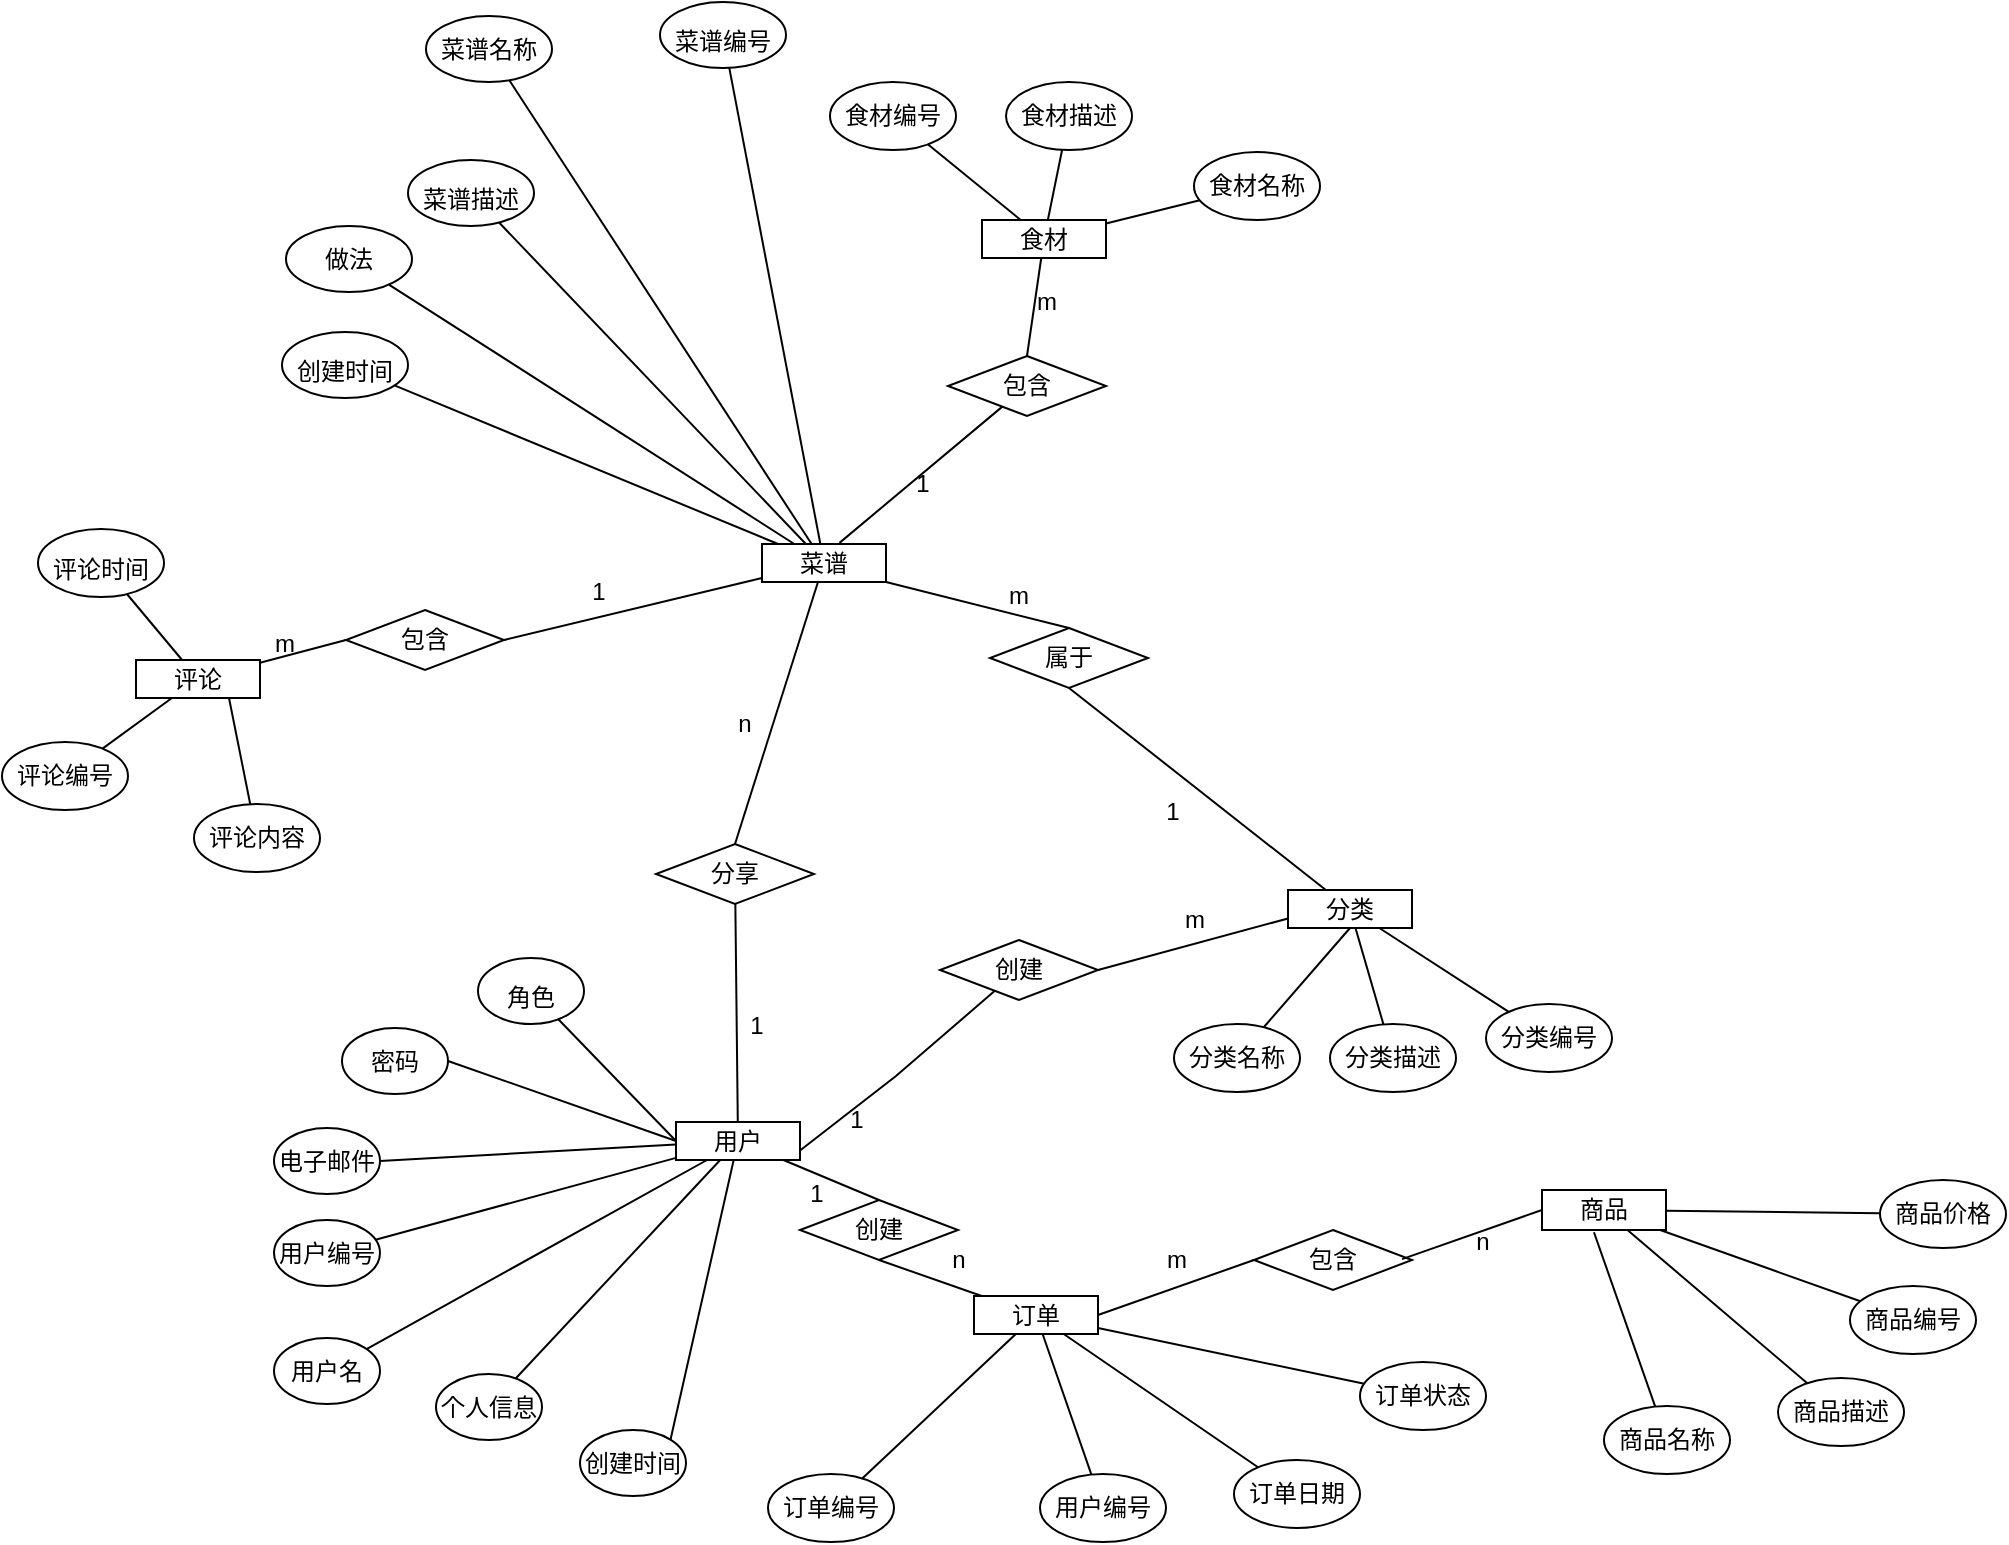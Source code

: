 <mxfile version="26.0.16">
  <diagram name="第 1 页" id="1HDWdItfqhj2lZLO5Fnb">
    <mxGraphModel dx="840" dy="418" grid="0" gridSize="10" guides="1" tooltips="1" connect="1" arrows="1" fold="1" page="1" pageScale="1" pageWidth="1100" pageHeight="850" math="0" shadow="0">
      <root>
        <mxCell id="0" />
        <mxCell id="1" parent="0" />
        <mxCell id="SQZiUt8u2_AjFRlVFgGF-1" value="食材" style="rounded=0;whiteSpace=wrap;html=1;" vertex="1" parent="1">
          <mxGeometry x="534" y="137" width="62" height="19" as="geometry" />
        </mxCell>
        <mxCell id="SQZiUt8u2_AjFRlVFgGF-2" value="创建时间" style="ellipse;whiteSpace=wrap;html=1;" vertex="1" parent="1">
          <mxGeometry x="333" y="742" width="53" height="33" as="geometry" />
        </mxCell>
        <mxCell id="SQZiUt8u2_AjFRlVFgGF-3" value="个人信息" style="ellipse;whiteSpace=wrap;html=1;" vertex="1" parent="1">
          <mxGeometry x="261" y="714" width="53" height="33" as="geometry" />
        </mxCell>
        <mxCell id="SQZiUt8u2_AjFRlVFgGF-4" value="&lt;table&gt;&lt;tbody&gt;&lt;tr&gt;&lt;td&gt;&lt;/td&gt;&lt;/tr&gt;&lt;/tbody&gt;&lt;/table&gt;&lt;table&gt;&lt;tbody&gt;&lt;tr&gt;&lt;td&gt;角色&lt;/td&gt;&lt;/tr&gt;&lt;/tbody&gt;&lt;/table&gt;" style="ellipse;whiteSpace=wrap;html=1;" vertex="1" parent="1">
          <mxGeometry x="282" y="506" width="53" height="33" as="geometry" />
        </mxCell>
        <mxCell id="SQZiUt8u2_AjFRlVFgGF-5" value="密码" style="ellipse;whiteSpace=wrap;html=1;" vertex="1" parent="1">
          <mxGeometry x="214" y="541" width="53" height="33" as="geometry" />
        </mxCell>
        <mxCell id="SQZiUt8u2_AjFRlVFgGF-6" value="电子邮件" style="ellipse;whiteSpace=wrap;html=1;" vertex="1" parent="1">
          <mxGeometry x="180" y="591" width="53" height="33" as="geometry" />
        </mxCell>
        <mxCell id="SQZiUt8u2_AjFRlVFgGF-7" value="用户编号" style="ellipse;whiteSpace=wrap;html=1;" vertex="1" parent="1">
          <mxGeometry x="180" y="637" width="53" height="33" as="geometry" />
        </mxCell>
        <mxCell id="SQZiUt8u2_AjFRlVFgGF-8" value="用户名" style="ellipse;whiteSpace=wrap;html=1;" vertex="1" parent="1">
          <mxGeometry x="180" y="696" width="53" height="33" as="geometry" />
        </mxCell>
        <mxCell id="SQZiUt8u2_AjFRlVFgGF-10" value="用户" style="rounded=0;whiteSpace=wrap;html=1;" vertex="1" parent="1">
          <mxGeometry x="381" y="588" width="62" height="19" as="geometry" />
        </mxCell>
        <mxCell id="SQZiUt8u2_AjFRlVFgGF-11" value="分类" style="rounded=0;whiteSpace=wrap;html=1;" vertex="1" parent="1">
          <mxGeometry x="687" y="472" width="62" height="19" as="geometry" />
        </mxCell>
        <mxCell id="SQZiUt8u2_AjFRlVFgGF-12" value="菜谱" style="rounded=0;whiteSpace=wrap;html=1;" vertex="1" parent="1">
          <mxGeometry x="424" y="299" width="62" height="19" as="geometry" />
        </mxCell>
        <mxCell id="SQZiUt8u2_AjFRlVFgGF-14" value="菜谱名称" style="ellipse;whiteSpace=wrap;html=1;" vertex="1" parent="1">
          <mxGeometry x="256" y="35" width="63" height="33" as="geometry" />
        </mxCell>
        <mxCell id="SQZiUt8u2_AjFRlVFgGF-15" value="&lt;table&gt;&lt;tbody&gt;&lt;tr&gt;&lt;td&gt;&lt;/td&gt;&lt;/tr&gt;&lt;/tbody&gt;&lt;/table&gt;&lt;table&gt;&lt;tbody&gt;&lt;tr&gt;&lt;td&gt;菜谱编号&lt;/td&gt;&lt;/tr&gt;&lt;/tbody&gt;&lt;/table&gt;" style="ellipse;whiteSpace=wrap;html=1;" vertex="1" parent="1">
          <mxGeometry x="373" y="28" width="63" height="33" as="geometry" />
        </mxCell>
        <mxCell id="SQZiUt8u2_AjFRlVFgGF-16" value="&lt;table&gt;&lt;tbody&gt;&lt;tr&gt;&lt;td&gt;&lt;/td&gt;&lt;/tr&gt;&lt;/tbody&gt;&lt;/table&gt;&lt;table&gt;&lt;tbody&gt;&lt;tr&gt;&lt;td&gt;菜谱描述&lt;/td&gt;&lt;/tr&gt;&lt;/tbody&gt;&lt;/table&gt;" style="ellipse;whiteSpace=wrap;html=1;" vertex="1" parent="1">
          <mxGeometry x="247" y="107" width="63" height="33" as="geometry" />
        </mxCell>
        <mxCell id="SQZiUt8u2_AjFRlVFgGF-17" value="做法" style="ellipse;whiteSpace=wrap;html=1;" vertex="1" parent="1">
          <mxGeometry x="186" y="140" width="63" height="33" as="geometry" />
        </mxCell>
        <mxCell id="SQZiUt8u2_AjFRlVFgGF-18" value="&lt;table&gt;&lt;tbody&gt;&lt;tr&gt;&lt;td&gt;&lt;/td&gt;&lt;/tr&gt;&lt;/tbody&gt;&lt;/table&gt;&lt;table&gt;&lt;tbody&gt;&lt;tr&gt;&lt;td&gt;创建时间&lt;/td&gt;&lt;/tr&gt;&lt;/tbody&gt;&lt;/table&gt;" style="ellipse;whiteSpace=wrap;html=1;" vertex="1" parent="1">
          <mxGeometry x="184" y="193" width="63" height="33" as="geometry" />
        </mxCell>
        <mxCell id="SQZiUt8u2_AjFRlVFgGF-19" value="食材编号" style="ellipse;whiteSpace=wrap;html=1;" vertex="1" parent="1">
          <mxGeometry x="458" y="68" width="63" height="34" as="geometry" />
        </mxCell>
        <mxCell id="SQZiUt8u2_AjFRlVFgGF-20" value="评论编号" style="ellipse;whiteSpace=wrap;html=1;" vertex="1" parent="1">
          <mxGeometry x="44" y="398" width="63" height="34" as="geometry" />
        </mxCell>
        <mxCell id="SQZiUt8u2_AjFRlVFgGF-21" value="食材描述" style="ellipse;whiteSpace=wrap;html=1;" vertex="1" parent="1">
          <mxGeometry x="546" y="68" width="63" height="34" as="geometry" />
        </mxCell>
        <mxCell id="SQZiUt8u2_AjFRlVFgGF-22" value="食材名称" style="ellipse;whiteSpace=wrap;html=1;" vertex="1" parent="1">
          <mxGeometry x="640" y="103" width="63" height="34" as="geometry" />
        </mxCell>
        <mxCell id="SQZiUt8u2_AjFRlVFgGF-24" value="订单编号" style="ellipse;whiteSpace=wrap;html=1;" vertex="1" parent="1">
          <mxGeometry x="427" y="764" width="63" height="34" as="geometry" />
        </mxCell>
        <mxCell id="SQZiUt8u2_AjFRlVFgGF-25" value="分类编号" style="ellipse;whiteSpace=wrap;html=1;" vertex="1" parent="1">
          <mxGeometry x="786" y="529" width="63" height="34" as="geometry" />
        </mxCell>
        <mxCell id="SQZiUt8u2_AjFRlVFgGF-26" value="分类描述" style="ellipse;whiteSpace=wrap;html=1;" vertex="1" parent="1">
          <mxGeometry x="708" y="539" width="63" height="34" as="geometry" />
        </mxCell>
        <mxCell id="SQZiUt8u2_AjFRlVFgGF-27" value="分类名称" style="ellipse;whiteSpace=wrap;html=1;" vertex="1" parent="1">
          <mxGeometry x="630" y="539" width="63" height="34" as="geometry" />
        </mxCell>
        <mxCell id="SQZiUt8u2_AjFRlVFgGF-28" value="评论" style="rounded=0;whiteSpace=wrap;html=1;" vertex="1" parent="1">
          <mxGeometry x="111" y="357" width="62" height="19" as="geometry" />
        </mxCell>
        <mxCell id="SQZiUt8u2_AjFRlVFgGF-29" value="用户编号" style="ellipse;whiteSpace=wrap;html=1;" vertex="1" parent="1">
          <mxGeometry x="563" y="764" width="63" height="34" as="geometry" />
        </mxCell>
        <mxCell id="SQZiUt8u2_AjFRlVFgGF-30" value="订单日期" style="ellipse;whiteSpace=wrap;html=1;" vertex="1" parent="1">
          <mxGeometry x="660" y="757" width="63" height="34" as="geometry" />
        </mxCell>
        <mxCell id="SQZiUt8u2_AjFRlVFgGF-31" value="订单状态" style="ellipse;whiteSpace=wrap;html=1;" vertex="1" parent="1">
          <mxGeometry x="723" y="708" width="63" height="34" as="geometry" />
        </mxCell>
        <mxCell id="SQZiUt8u2_AjFRlVFgGF-32" value="&lt;table&gt;&lt;tbody&gt;&lt;tr&gt;&lt;td&gt;&lt;/td&gt;&lt;/tr&gt;&lt;/tbody&gt;&lt;/table&gt;&lt;table&gt;&lt;tbody&gt;&lt;tr&gt;&lt;td&gt;评论时间&lt;/td&gt;&lt;/tr&gt;&lt;/tbody&gt;&lt;/table&gt;" style="ellipse;whiteSpace=wrap;html=1;" vertex="1" parent="1">
          <mxGeometry x="62" y="291.5" width="63" height="34" as="geometry" />
        </mxCell>
        <mxCell id="SQZiUt8u2_AjFRlVFgGF-33" value="评论内容" style="ellipse;whiteSpace=wrap;html=1;" vertex="1" parent="1">
          <mxGeometry x="140" y="429" width="63" height="34" as="geometry" />
        </mxCell>
        <mxCell id="SQZiUt8u2_AjFRlVFgGF-36" value="订单" style="rounded=0;whiteSpace=wrap;html=1;" vertex="1" parent="1">
          <mxGeometry x="530" y="675" width="62" height="19" as="geometry" />
        </mxCell>
        <mxCell id="SQZiUt8u2_AjFRlVFgGF-37" value="商品" style="rounded=0;whiteSpace=wrap;html=1;" vertex="1" parent="1">
          <mxGeometry x="814" y="622" width="62" height="20" as="geometry" />
        </mxCell>
        <mxCell id="SQZiUt8u2_AjFRlVFgGF-38" value="商品价格" style="ellipse;whiteSpace=wrap;html=1;" vertex="1" parent="1">
          <mxGeometry x="983" y="617" width="63" height="34" as="geometry" />
        </mxCell>
        <mxCell id="SQZiUt8u2_AjFRlVFgGF-39" value="商品描述" style="ellipse;whiteSpace=wrap;html=1;" vertex="1" parent="1">
          <mxGeometry x="932" y="716" width="63" height="34" as="geometry" />
        </mxCell>
        <mxCell id="SQZiUt8u2_AjFRlVFgGF-40" value="商品编号" style="ellipse;whiteSpace=wrap;html=1;" vertex="1" parent="1">
          <mxGeometry x="968" y="670" width="63" height="34" as="geometry" />
        </mxCell>
        <mxCell id="SQZiUt8u2_AjFRlVFgGF-41" value="商品名称" style="ellipse;whiteSpace=wrap;html=1;" vertex="1" parent="1">
          <mxGeometry x="845" y="730" width="63" height="34" as="geometry" />
        </mxCell>
        <mxCell id="SQZiUt8u2_AjFRlVFgGF-43" value="" style="endArrow=none;html=1;rounded=0;entryX=0;entryY=0.5;entryDx=0;entryDy=0;" edge="1" parent="1" source="SQZiUt8u2_AjFRlVFgGF-4" target="SQZiUt8u2_AjFRlVFgGF-10">
          <mxGeometry width="50" height="50" relative="1" as="geometry">
            <mxPoint x="406" y="627" as="sourcePoint" />
            <mxPoint x="456" y="577" as="targetPoint" />
          </mxGeometry>
        </mxCell>
        <mxCell id="SQZiUt8u2_AjFRlVFgGF-44" value="" style="endArrow=none;html=1;rounded=0;exitX=1;exitY=0.5;exitDx=0;exitDy=0;entryX=0;entryY=0.5;entryDx=0;entryDy=0;" edge="1" parent="1" source="SQZiUt8u2_AjFRlVFgGF-5" target="SQZiUt8u2_AjFRlVFgGF-10">
          <mxGeometry width="50" height="50" relative="1" as="geometry">
            <mxPoint x="416" y="664" as="sourcePoint" />
            <mxPoint x="346" y="603" as="targetPoint" />
          </mxGeometry>
        </mxCell>
        <mxCell id="SQZiUt8u2_AjFRlVFgGF-46" value="" style="endArrow=none;html=1;rounded=0;exitX=1;exitY=0.5;exitDx=0;exitDy=0;" edge="1" parent="1" source="SQZiUt8u2_AjFRlVFgGF-6" target="SQZiUt8u2_AjFRlVFgGF-10">
          <mxGeometry width="50" height="50" relative="1" as="geometry">
            <mxPoint x="243" y="582" as="sourcePoint" />
            <mxPoint x="392" y="603" as="targetPoint" />
          </mxGeometry>
        </mxCell>
        <mxCell id="SQZiUt8u2_AjFRlVFgGF-47" value="" style="endArrow=none;html=1;rounded=0;" edge="1" parent="1" source="SQZiUt8u2_AjFRlVFgGF-7" target="SQZiUt8u2_AjFRlVFgGF-10">
          <mxGeometry width="50" height="50" relative="1" as="geometry">
            <mxPoint x="243" y="618" as="sourcePoint" />
            <mxPoint x="391" y="609" as="targetPoint" />
          </mxGeometry>
        </mxCell>
        <mxCell id="SQZiUt8u2_AjFRlVFgGF-48" value="" style="endArrow=none;html=1;rounded=0;entryX=0.25;entryY=1;entryDx=0;entryDy=0;" edge="1" parent="1" source="SQZiUt8u2_AjFRlVFgGF-8" target="SQZiUt8u2_AjFRlVFgGF-10">
          <mxGeometry width="50" height="50" relative="1" as="geometry">
            <mxPoint x="241" y="657" as="sourcePoint" />
            <mxPoint x="391" y="616" as="targetPoint" />
          </mxGeometry>
        </mxCell>
        <mxCell id="SQZiUt8u2_AjFRlVFgGF-49" value="" style="endArrow=none;html=1;rounded=0;" edge="1" parent="1" source="SQZiUt8u2_AjFRlVFgGF-3" target="SQZiUt8u2_AjFRlVFgGF-10">
          <mxGeometry width="50" height="50" relative="1" as="geometry">
            <mxPoint x="236" y="712" as="sourcePoint" />
            <mxPoint x="407" y="617" as="targetPoint" />
          </mxGeometry>
        </mxCell>
        <mxCell id="SQZiUt8u2_AjFRlVFgGF-50" value="" style="endArrow=none;html=1;rounded=0;" edge="1" parent="1" source="SQZiUt8u2_AjFRlVFgGF-18" target="SQZiUt8u2_AjFRlVFgGF-12">
          <mxGeometry width="50" height="50" relative="1" as="geometry">
            <mxPoint x="126" y="414" as="sourcePoint" />
            <mxPoint x="297" y="319" as="targetPoint" />
          </mxGeometry>
        </mxCell>
        <mxCell id="SQZiUt8u2_AjFRlVFgGF-51" value="" style="endArrow=none;html=1;rounded=0;exitX=1;exitY=0;exitDx=0;exitDy=0;" edge="1" parent="1" source="SQZiUt8u2_AjFRlVFgGF-2" target="SQZiUt8u2_AjFRlVFgGF-10">
          <mxGeometry width="50" height="50" relative="1" as="geometry">
            <mxPoint x="256" y="732" as="sourcePoint" />
            <mxPoint x="427" y="637" as="targetPoint" />
          </mxGeometry>
        </mxCell>
        <mxCell id="SQZiUt8u2_AjFRlVFgGF-52" value="" style="endArrow=none;html=1;rounded=0;" edge="1" parent="1" source="SQZiUt8u2_AjFRlVFgGF-1" target="SQZiUt8u2_AjFRlVFgGF-21">
          <mxGeometry width="50" height="50" relative="1" as="geometry">
            <mxPoint x="339" y="160" as="sourcePoint" />
            <mxPoint x="510" y="65" as="targetPoint" />
          </mxGeometry>
        </mxCell>
        <mxCell id="SQZiUt8u2_AjFRlVFgGF-53" value="" style="endArrow=none;html=1;rounded=0;" edge="1" parent="1" source="SQZiUt8u2_AjFRlVFgGF-1" target="SQZiUt8u2_AjFRlVFgGF-22">
          <mxGeometry width="50" height="50" relative="1" as="geometry">
            <mxPoint x="349" y="170" as="sourcePoint" />
            <mxPoint x="520" y="75" as="targetPoint" />
          </mxGeometry>
        </mxCell>
        <mxCell id="SQZiUt8u2_AjFRlVFgGF-54" value="" style="endArrow=none;html=1;rounded=0;" edge="1" parent="1" source="SQZiUt8u2_AjFRlVFgGF-1" target="SQZiUt8u2_AjFRlVFgGF-19">
          <mxGeometry width="50" height="50" relative="1" as="geometry">
            <mxPoint x="359" y="180" as="sourcePoint" />
            <mxPoint x="530" y="85" as="targetPoint" />
          </mxGeometry>
        </mxCell>
        <mxCell id="SQZiUt8u2_AjFRlVFgGF-55" value="" style="endArrow=none;html=1;rounded=0;" edge="1" parent="1" source="SQZiUt8u2_AjFRlVFgGF-17" target="SQZiUt8u2_AjFRlVFgGF-12">
          <mxGeometry width="50" height="50" relative="1" as="geometry">
            <mxPoint x="179" y="338" as="sourcePoint" />
            <mxPoint x="311" y="240" as="targetPoint" />
          </mxGeometry>
        </mxCell>
        <mxCell id="SQZiUt8u2_AjFRlVFgGF-56" value="" style="endArrow=none;html=1;rounded=0;" edge="1" parent="1" source="SQZiUt8u2_AjFRlVFgGF-16" target="SQZiUt8u2_AjFRlVFgGF-12">
          <mxGeometry width="50" height="50" relative="1" as="geometry">
            <mxPoint x="148" y="418" as="sourcePoint" />
            <mxPoint x="280" y="320" as="targetPoint" />
          </mxGeometry>
        </mxCell>
        <mxCell id="SQZiUt8u2_AjFRlVFgGF-57" value="" style="endArrow=none;html=1;rounded=0;" edge="1" parent="1" source="SQZiUt8u2_AjFRlVFgGF-14" target="SQZiUt8u2_AjFRlVFgGF-12">
          <mxGeometry width="50" height="50" relative="1" as="geometry">
            <mxPoint x="158" y="428" as="sourcePoint" />
            <mxPoint x="290" y="330" as="targetPoint" />
          </mxGeometry>
        </mxCell>
        <mxCell id="SQZiUt8u2_AjFRlVFgGF-58" value="" style="endArrow=none;html=1;rounded=0;" edge="1" parent="1" source="SQZiUt8u2_AjFRlVFgGF-12" target="SQZiUt8u2_AjFRlVFgGF-15">
          <mxGeometry width="50" height="50" relative="1" as="geometry">
            <mxPoint x="168" y="438" as="sourcePoint" />
            <mxPoint x="300" y="340" as="targetPoint" />
          </mxGeometry>
        </mxCell>
        <mxCell id="SQZiUt8u2_AjFRlVFgGF-60" value="分享" style="rhombus;whiteSpace=wrap;html=1;" vertex="1" parent="1">
          <mxGeometry x="371" y="449" width="79" height="30" as="geometry" />
        </mxCell>
        <mxCell id="SQZiUt8u2_AjFRlVFgGF-61" value="" style="endArrow=none;html=1;rounded=0;exitX=0.5;exitY=0;exitDx=0;exitDy=0;" edge="1" parent="1" source="SQZiUt8u2_AjFRlVFgGF-60" target="SQZiUt8u2_AjFRlVFgGF-12">
          <mxGeometry width="50" height="50" relative="1" as="geometry">
            <mxPoint x="501" y="549" as="sourcePoint" />
            <mxPoint x="551" y="499" as="targetPoint" />
          </mxGeometry>
        </mxCell>
        <mxCell id="SQZiUt8u2_AjFRlVFgGF-62" value="" style="endArrow=none;html=1;rounded=0;" edge="1" parent="1" source="SQZiUt8u2_AjFRlVFgGF-10" target="SQZiUt8u2_AjFRlVFgGF-60">
          <mxGeometry width="50" height="50" relative="1" as="geometry">
            <mxPoint x="421" y="581" as="sourcePoint" />
            <mxPoint x="412" y="475" as="targetPoint" />
          </mxGeometry>
        </mxCell>
        <mxCell id="SQZiUt8u2_AjFRlVFgGF-63" value="1" style="text;html=1;align=center;verticalAlign=middle;resizable=0;points=[];autosize=1;strokeColor=none;fillColor=none;" vertex="1" parent="1">
          <mxGeometry x="408" y="527" width="25" height="26" as="geometry" />
        </mxCell>
        <mxCell id="SQZiUt8u2_AjFRlVFgGF-64" value="n" style="text;html=1;align=center;verticalAlign=middle;resizable=0;points=[];autosize=1;strokeColor=none;fillColor=none;" vertex="1" parent="1">
          <mxGeometry x="402" y="376" width="25" height="26" as="geometry" />
        </mxCell>
        <mxCell id="SQZiUt8u2_AjFRlVFgGF-65" value="包含" style="rhombus;whiteSpace=wrap;html=1;" vertex="1" parent="1">
          <mxGeometry x="517" y="205" width="79" height="30" as="geometry" />
        </mxCell>
        <mxCell id="SQZiUt8u2_AjFRlVFgGF-66" value="" style="endArrow=none;html=1;rounded=0;exitX=0.625;exitY=-0.03;exitDx=0;exitDy=0;exitPerimeter=0;" edge="1" parent="1" source="SQZiUt8u2_AjFRlVFgGF-12" target="SQZiUt8u2_AjFRlVFgGF-65">
          <mxGeometry width="50" height="50" relative="1" as="geometry">
            <mxPoint x="453" y="216" as="sourcePoint" />
            <mxPoint x="503" y="166" as="targetPoint" />
          </mxGeometry>
        </mxCell>
        <mxCell id="SQZiUt8u2_AjFRlVFgGF-67" value="1" style="text;html=1;align=center;verticalAlign=middle;resizable=0;points=[];autosize=1;strokeColor=none;fillColor=none;" vertex="1" parent="1">
          <mxGeometry x="491" y="256" width="25" height="26" as="geometry" />
        </mxCell>
        <mxCell id="SQZiUt8u2_AjFRlVFgGF-68" value="" style="endArrow=none;html=1;rounded=0;exitX=0.5;exitY=0;exitDx=0;exitDy=0;" edge="1" parent="1" source="SQZiUt8u2_AjFRlVFgGF-65" target="SQZiUt8u2_AjFRlVFgGF-1">
          <mxGeometry width="50" height="50" relative="1" as="geometry">
            <mxPoint x="720" y="237" as="sourcePoint" />
            <mxPoint x="770" y="187" as="targetPoint" />
          </mxGeometry>
        </mxCell>
        <mxCell id="SQZiUt8u2_AjFRlVFgGF-69" value="m" style="text;html=1;align=center;verticalAlign=middle;resizable=0;points=[];autosize=1;strokeColor=none;fillColor=none;" vertex="1" parent="1">
          <mxGeometry x="552" y="165" width="28" height="26" as="geometry" />
        </mxCell>
        <mxCell id="SQZiUt8u2_AjFRlVFgGF-70" value="创建" style="rhombus;whiteSpace=wrap;html=1;" vertex="1" parent="1">
          <mxGeometry x="513" y="497" width="79" height="30" as="geometry" />
        </mxCell>
        <mxCell id="SQZiUt8u2_AjFRlVFgGF-71" value="1" style="text;html=1;align=center;verticalAlign=middle;resizable=0;points=[];autosize=1;strokeColor=none;fillColor=none;" vertex="1" parent="1">
          <mxGeometry x="458" y="574" width="25" height="26" as="geometry" />
        </mxCell>
        <mxCell id="SQZiUt8u2_AjFRlVFgGF-72" value="" style="endArrow=none;html=1;rounded=0;exitX=1;exitY=0.75;exitDx=0;exitDy=0;" edge="1" parent="1" source="SQZiUt8u2_AjFRlVFgGF-10" target="SQZiUt8u2_AjFRlVFgGF-70">
          <mxGeometry width="50" height="50" relative="1" as="geometry">
            <mxPoint x="422" y="598" as="sourcePoint" />
            <mxPoint x="421" y="489" as="targetPoint" />
            <Array as="points">
              <mxPoint x="491" y="565" />
            </Array>
          </mxGeometry>
        </mxCell>
        <mxCell id="SQZiUt8u2_AjFRlVFgGF-73" value="" style="endArrow=none;html=1;rounded=0;entryX=0;entryY=0.75;entryDx=0;entryDy=0;exitX=1;exitY=0.5;exitDx=0;exitDy=0;" edge="1" parent="1" source="SQZiUt8u2_AjFRlVFgGF-70" target="SQZiUt8u2_AjFRlVFgGF-11">
          <mxGeometry width="50" height="50" relative="1" as="geometry">
            <mxPoint x="498" y="484" as="sourcePoint" />
            <mxPoint x="554" y="485" as="targetPoint" />
          </mxGeometry>
        </mxCell>
        <mxCell id="SQZiUt8u2_AjFRlVFgGF-74" value="m" style="text;html=1;align=center;verticalAlign=middle;resizable=0;points=[];autosize=1;strokeColor=none;fillColor=none;" vertex="1" parent="1">
          <mxGeometry x="626" y="474" width="28" height="26" as="geometry" />
        </mxCell>
        <mxCell id="SQZiUt8u2_AjFRlVFgGF-75" value="" style="endArrow=none;html=1;rounded=0;entryX=0.5;entryY=1;entryDx=0;entryDy=0;" edge="1" parent="1" source="SQZiUt8u2_AjFRlVFgGF-27" target="SQZiUt8u2_AjFRlVFgGF-11">
          <mxGeometry width="50" height="50" relative="1" as="geometry">
            <mxPoint x="850" y="366" as="sourcePoint" />
            <mxPoint x="900" y="316" as="targetPoint" />
          </mxGeometry>
        </mxCell>
        <mxCell id="SQZiUt8u2_AjFRlVFgGF-76" value="" style="endArrow=none;html=1;rounded=0;" edge="1" parent="1" source="SQZiUt8u2_AjFRlVFgGF-26" target="SQZiUt8u2_AjFRlVFgGF-11">
          <mxGeometry width="50" height="50" relative="1" as="geometry">
            <mxPoint x="685" y="551" as="sourcePoint" />
            <mxPoint x="728" y="501" as="targetPoint" />
          </mxGeometry>
        </mxCell>
        <mxCell id="SQZiUt8u2_AjFRlVFgGF-77" value="" style="endArrow=none;html=1;rounded=0;" edge="1" parent="1" source="SQZiUt8u2_AjFRlVFgGF-25" target="SQZiUt8u2_AjFRlVFgGF-11">
          <mxGeometry width="50" height="50" relative="1" as="geometry">
            <mxPoint x="695" y="561" as="sourcePoint" />
            <mxPoint x="738" y="511" as="targetPoint" />
          </mxGeometry>
        </mxCell>
        <mxCell id="SQZiUt8u2_AjFRlVFgGF-78" value="属于" style="rhombus;whiteSpace=wrap;html=1;" vertex="1" parent="1">
          <mxGeometry x="538" y="341" width="79" height="30" as="geometry" />
        </mxCell>
        <mxCell id="SQZiUt8u2_AjFRlVFgGF-80" value="" style="endArrow=none;html=1;rounded=0;exitX=0.5;exitY=1;exitDx=0;exitDy=0;" edge="1" parent="1" source="SQZiUt8u2_AjFRlVFgGF-78" target="SQZiUt8u2_AjFRlVFgGF-11">
          <mxGeometry width="50" height="50" relative="1" as="geometry">
            <mxPoint x="700" y="293" as="sourcePoint" />
            <mxPoint x="750" y="243" as="targetPoint" />
          </mxGeometry>
        </mxCell>
        <mxCell id="SQZiUt8u2_AjFRlVFgGF-81" value="" style="endArrow=none;html=1;rounded=0;exitX=0.5;exitY=0;exitDx=0;exitDy=0;entryX=1;entryY=1;entryDx=0;entryDy=0;" edge="1" parent="1" source="SQZiUt8u2_AjFRlVFgGF-78" target="SQZiUt8u2_AjFRlVFgGF-12">
          <mxGeometry width="50" height="50" relative="1" as="geometry">
            <mxPoint x="526" y="382" as="sourcePoint" />
            <mxPoint x="576" y="332" as="targetPoint" />
          </mxGeometry>
        </mxCell>
        <mxCell id="SQZiUt8u2_AjFRlVFgGF-82" value="m" style="text;html=1;align=center;verticalAlign=middle;resizable=0;points=[];autosize=1;strokeColor=none;fillColor=none;" vertex="1" parent="1">
          <mxGeometry x="538" y="312" width="28" height="26" as="geometry" />
        </mxCell>
        <mxCell id="SQZiUt8u2_AjFRlVFgGF-83" value="1" style="text;html=1;align=center;verticalAlign=middle;resizable=0;points=[];autosize=1;strokeColor=none;fillColor=none;" vertex="1" parent="1">
          <mxGeometry x="616" y="420" width="25" height="26" as="geometry" />
        </mxCell>
        <mxCell id="SQZiUt8u2_AjFRlVFgGF-85" value="" style="endArrow=none;html=1;rounded=0;" edge="1" parent="1" source="SQZiUt8u2_AjFRlVFgGF-37" target="SQZiUt8u2_AjFRlVFgGF-38">
          <mxGeometry width="50" height="50" relative="1" as="geometry">
            <mxPoint x="1090" y="809" as="sourcePoint" />
            <mxPoint x="1140" y="759" as="targetPoint" />
          </mxGeometry>
        </mxCell>
        <mxCell id="SQZiUt8u2_AjFRlVFgGF-86" value="" style="endArrow=none;html=1;rounded=0;" edge="1" parent="1" source="SQZiUt8u2_AjFRlVFgGF-37" target="SQZiUt8u2_AjFRlVFgGF-40">
          <mxGeometry width="50" height="50" relative="1" as="geometry">
            <mxPoint x="1090" y="809" as="sourcePoint" />
            <mxPoint x="1140" y="759" as="targetPoint" />
          </mxGeometry>
        </mxCell>
        <mxCell id="SQZiUt8u2_AjFRlVFgGF-87" value="" style="endArrow=none;html=1;rounded=0;" edge="1" parent="1" source="SQZiUt8u2_AjFRlVFgGF-37" target="SQZiUt8u2_AjFRlVFgGF-39">
          <mxGeometry width="50" height="50" relative="1" as="geometry">
            <mxPoint x="1090" y="809" as="sourcePoint" />
            <mxPoint x="1140" y="759" as="targetPoint" />
          </mxGeometry>
        </mxCell>
        <mxCell id="SQZiUt8u2_AjFRlVFgGF-88" value="" style="endArrow=none;html=1;rounded=0;exitX=0.419;exitY=1.056;exitDx=0;exitDy=0;exitPerimeter=0;" edge="1" parent="1" source="SQZiUt8u2_AjFRlVFgGF-37" target="SQZiUt8u2_AjFRlVFgGF-41">
          <mxGeometry width="50" height="50" relative="1" as="geometry">
            <mxPoint x="845" y="622" as="sourcePoint" />
            <mxPoint x="1140" y="759" as="targetPoint" />
          </mxGeometry>
        </mxCell>
        <mxCell id="SQZiUt8u2_AjFRlVFgGF-89" value="" style="endArrow=none;html=1;rounded=0;" edge="1" parent="1" source="SQZiUt8u2_AjFRlVFgGF-24" target="SQZiUt8u2_AjFRlVFgGF-36">
          <mxGeometry width="50" height="50" relative="1" as="geometry">
            <mxPoint x="393" y="685" as="sourcePoint" />
            <mxPoint x="493" y="693" as="targetPoint" />
          </mxGeometry>
        </mxCell>
        <mxCell id="SQZiUt8u2_AjFRlVFgGF-90" value="" style="endArrow=none;html=1;rounded=0;" edge="1" parent="1" source="SQZiUt8u2_AjFRlVFgGF-36" target="SQZiUt8u2_AjFRlVFgGF-29">
          <mxGeometry width="50" height="50" relative="1" as="geometry">
            <mxPoint x="393" y="685" as="sourcePoint" />
            <mxPoint x="512" y="653" as="targetPoint" />
          </mxGeometry>
        </mxCell>
        <mxCell id="SQZiUt8u2_AjFRlVFgGF-91" value="" style="endArrow=none;html=1;rounded=0;" edge="1" parent="1" source="SQZiUt8u2_AjFRlVFgGF-36" target="SQZiUt8u2_AjFRlVFgGF-31">
          <mxGeometry width="50" height="50" relative="1" as="geometry">
            <mxPoint x="393" y="685" as="sourcePoint" />
            <mxPoint x="443" y="635" as="targetPoint" />
          </mxGeometry>
        </mxCell>
        <mxCell id="SQZiUt8u2_AjFRlVFgGF-92" value="" style="endArrow=none;html=1;rounded=0;" edge="1" parent="1" source="SQZiUt8u2_AjFRlVFgGF-36" target="SQZiUt8u2_AjFRlVFgGF-30">
          <mxGeometry width="50" height="50" relative="1" as="geometry">
            <mxPoint x="527" y="694" as="sourcePoint" />
            <mxPoint x="696" y="636" as="targetPoint" />
          </mxGeometry>
        </mxCell>
        <mxCell id="SQZiUt8u2_AjFRlVFgGF-93" value="" style="endArrow=none;html=1;rounded=0;entryX=1;entryY=0.5;entryDx=0;entryDy=0;" edge="1" parent="1" source="SQZiUt8u2_AjFRlVFgGF-12" target="SQZiUt8u2_AjFRlVFgGF-94">
          <mxGeometry width="50" height="50" relative="1" as="geometry">
            <mxPoint x="482" y="247" as="sourcePoint" />
            <mxPoint x="350" y="291" as="targetPoint" />
          </mxGeometry>
        </mxCell>
        <mxCell id="SQZiUt8u2_AjFRlVFgGF-94" value="包含" style="rhombus;whiteSpace=wrap;html=1;" vertex="1" parent="1">
          <mxGeometry x="216" y="332" width="79" height="30" as="geometry" />
        </mxCell>
        <mxCell id="SQZiUt8u2_AjFRlVFgGF-96" value="" style="endArrow=none;html=1;rounded=0;exitX=0;exitY=0.5;exitDx=0;exitDy=0;" edge="1" parent="1" source="SQZiUt8u2_AjFRlVFgGF-94" target="SQZiUt8u2_AjFRlVFgGF-28">
          <mxGeometry width="50" height="50" relative="1" as="geometry">
            <mxPoint x="-112" y="348" as="sourcePoint" />
            <mxPoint x="-62" y="298" as="targetPoint" />
          </mxGeometry>
        </mxCell>
        <mxCell id="SQZiUt8u2_AjFRlVFgGF-97" value="1" style="text;html=1;align=center;verticalAlign=middle;resizable=0;points=[];autosize=1;strokeColor=none;fillColor=none;" vertex="1" parent="1">
          <mxGeometry x="329" y="310" width="25" height="26" as="geometry" />
        </mxCell>
        <mxCell id="SQZiUt8u2_AjFRlVFgGF-98" value="m" style="text;html=1;align=center;verticalAlign=middle;resizable=0;points=[];autosize=1;strokeColor=none;fillColor=none;" vertex="1" parent="1">
          <mxGeometry x="170.5" y="336" width="28" height="26" as="geometry" />
        </mxCell>
        <mxCell id="SQZiUt8u2_AjFRlVFgGF-99" value="" style="endArrow=none;html=1;rounded=0;" edge="1" parent="1" source="SQZiUt8u2_AjFRlVFgGF-28" target="SQZiUt8u2_AjFRlVFgGF-32">
          <mxGeometry width="50" height="50" relative="1" as="geometry">
            <mxPoint x="-119" y="374" as="sourcePoint" />
            <mxPoint x="346" y="194" as="targetPoint" />
          </mxGeometry>
        </mxCell>
        <mxCell id="SQZiUt8u2_AjFRlVFgGF-100" value="" style="endArrow=none;html=1;rounded=0;exitX=0.75;exitY=1;exitDx=0;exitDy=0;" edge="1" parent="1" source="SQZiUt8u2_AjFRlVFgGF-28" target="SQZiUt8u2_AjFRlVFgGF-33">
          <mxGeometry width="50" height="50" relative="1" as="geometry">
            <mxPoint x="201" y="437" as="sourcePoint" />
            <mxPoint x="379" y="172" as="targetPoint" />
          </mxGeometry>
        </mxCell>
        <mxCell id="SQZiUt8u2_AjFRlVFgGF-101" value="" style="endArrow=none;html=1;rounded=0;" edge="1" parent="1" source="SQZiUt8u2_AjFRlVFgGF-28" target="SQZiUt8u2_AjFRlVFgGF-20">
          <mxGeometry width="50" height="50" relative="1" as="geometry">
            <mxPoint x="211" y="447" as="sourcePoint" />
            <mxPoint x="495" y="196" as="targetPoint" />
          </mxGeometry>
        </mxCell>
        <mxCell id="SQZiUt8u2_AjFRlVFgGF-102" value="创建" style="rhombus;whiteSpace=wrap;html=1;" vertex="1" parent="1">
          <mxGeometry x="443" y="627" width="79" height="30" as="geometry" />
        </mxCell>
        <mxCell id="SQZiUt8u2_AjFRlVFgGF-103" value="" style="endArrow=none;html=1;rounded=0;entryX=0.5;entryY=0;entryDx=0;entryDy=0;" edge="1" parent="1" source="SQZiUt8u2_AjFRlVFgGF-10" target="SQZiUt8u2_AjFRlVFgGF-102">
          <mxGeometry width="50" height="50" relative="1" as="geometry">
            <mxPoint x="602" y="522" as="sourcePoint" />
            <mxPoint x="483" y="622" as="targetPoint" />
          </mxGeometry>
        </mxCell>
        <mxCell id="SQZiUt8u2_AjFRlVFgGF-104" value="" style="endArrow=none;html=1;rounded=0;exitX=0.5;exitY=1;exitDx=0;exitDy=0;" edge="1" parent="1" source="SQZiUt8u2_AjFRlVFgGF-102" target="SQZiUt8u2_AjFRlVFgGF-36">
          <mxGeometry width="50" height="50" relative="1" as="geometry">
            <mxPoint x="453" y="612" as="sourcePoint" />
            <mxPoint x="550" y="532" as="targetPoint" />
            <Array as="points" />
          </mxGeometry>
        </mxCell>
        <mxCell id="SQZiUt8u2_AjFRlVFgGF-106" value="1" style="text;html=1;align=center;verticalAlign=middle;resizable=0;points=[];autosize=1;strokeColor=none;fillColor=none;" vertex="1" parent="1">
          <mxGeometry x="438" y="611" width="25" height="26" as="geometry" />
        </mxCell>
        <mxCell id="SQZiUt8u2_AjFRlVFgGF-107" value="n" style="text;html=1;align=center;verticalAlign=middle;resizable=0;points=[];autosize=1;strokeColor=none;fillColor=none;" vertex="1" parent="1">
          <mxGeometry x="509" y="644" width="25" height="26" as="geometry" />
        </mxCell>
        <mxCell id="SQZiUt8u2_AjFRlVFgGF-108" value="包含" style="rhombus;whiteSpace=wrap;html=1;" vertex="1" parent="1">
          <mxGeometry x="670" y="642" width="79" height="30" as="geometry" />
        </mxCell>
        <mxCell id="SQZiUt8u2_AjFRlVFgGF-109" value="" style="endArrow=none;html=1;rounded=0;exitX=1;exitY=0.5;exitDx=0;exitDy=0;entryX=0;entryY=0.5;entryDx=0;entryDy=0;" edge="1" parent="1" source="SQZiUt8u2_AjFRlVFgGF-36" target="SQZiUt8u2_AjFRlVFgGF-108">
          <mxGeometry width="50" height="50" relative="1" as="geometry">
            <mxPoint x="703" y="676" as="sourcePoint" />
            <mxPoint x="753" y="626" as="targetPoint" />
          </mxGeometry>
        </mxCell>
        <mxCell id="SQZiUt8u2_AjFRlVFgGF-110" value="" style="endArrow=none;html=1;rounded=0;exitX=0.937;exitY=0.485;exitDx=0;exitDy=0;entryX=0;entryY=0.5;entryDx=0;entryDy=0;exitPerimeter=0;" edge="1" parent="1" source="SQZiUt8u2_AjFRlVFgGF-108" target="SQZiUt8u2_AjFRlVFgGF-37">
          <mxGeometry width="50" height="50" relative="1" as="geometry">
            <mxPoint x="602" y="695" as="sourcePoint" />
            <mxPoint x="680" y="667" as="targetPoint" />
          </mxGeometry>
        </mxCell>
        <mxCell id="SQZiUt8u2_AjFRlVFgGF-111" value="n" style="text;html=1;align=center;verticalAlign=middle;resizable=0;points=[];autosize=1;strokeColor=none;fillColor=none;" vertex="1" parent="1">
          <mxGeometry x="771" y="635" width="25" height="26" as="geometry" />
        </mxCell>
        <mxCell id="SQZiUt8u2_AjFRlVFgGF-112" value="m" style="text;html=1;align=center;verticalAlign=middle;resizable=0;points=[];autosize=1;strokeColor=none;fillColor=none;" vertex="1" parent="1">
          <mxGeometry x="617" y="644" width="28" height="26" as="geometry" />
        </mxCell>
      </root>
    </mxGraphModel>
  </diagram>
</mxfile>
